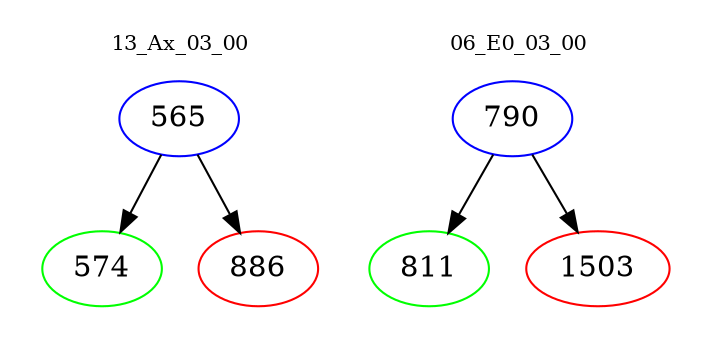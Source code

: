 digraph{
subgraph cluster_0 {
color = white
label = "13_Ax_03_00";
fontsize=10;
T0_565 [label="565", color="blue"]
T0_565 -> T0_574 [color="black"]
T0_574 [label="574", color="green"]
T0_565 -> T0_886 [color="black"]
T0_886 [label="886", color="red"]
}
subgraph cluster_1 {
color = white
label = "06_E0_03_00";
fontsize=10;
T1_790 [label="790", color="blue"]
T1_790 -> T1_811 [color="black"]
T1_811 [label="811", color="green"]
T1_790 -> T1_1503 [color="black"]
T1_1503 [label="1503", color="red"]
}
}
